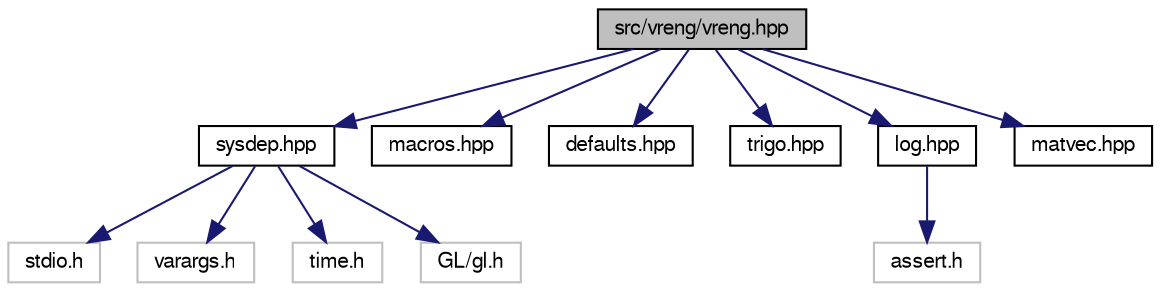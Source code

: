 digraph "src/vreng/vreng.hpp"
{
 // LATEX_PDF_SIZE
  bgcolor="transparent";
  edge [fontname="FreeSans",fontsize="10",labelfontname="FreeSans",labelfontsize="10"];
  node [fontname="FreeSans",fontsize="10",shape=record];
  Node1 [label="src/vreng/vreng.hpp",height=0.2,width=0.4,color="black", fillcolor="grey75", style="filled", fontcolor="black",tooltip=" "];
  Node1 -> Node2 [color="midnightblue",fontsize="10",style="solid",fontname="FreeSans"];
  Node2 [label="sysdep.hpp",height=0.2,width=0.4,color="black",URL="$a00182.html",tooltip=" "];
  Node2 -> Node3 [color="midnightblue",fontsize="10",style="solid",fontname="FreeSans"];
  Node3 [label="stdio.h",height=0.2,width=0.4,color="grey75",tooltip=" "];
  Node2 -> Node4 [color="midnightblue",fontsize="10",style="solid",fontname="FreeSans"];
  Node4 [label="varargs.h",height=0.2,width=0.4,color="grey75",tooltip=" "];
  Node2 -> Node5 [color="midnightblue",fontsize="10",style="solid",fontname="FreeSans"];
  Node5 [label="time.h",height=0.2,width=0.4,color="grey75",tooltip=" "];
  Node2 -> Node6 [color="midnightblue",fontsize="10",style="solid",fontname="FreeSans"];
  Node6 [label="GL/gl.h",height=0.2,width=0.4,color="grey75",tooltip=" "];
  Node1 -> Node7 [color="midnightblue",fontsize="10",style="solid",fontname="FreeSans"];
  Node7 [label="macros.hpp",height=0.2,width=0.4,color="black",URL="$a00047.html",tooltip=" "];
  Node1 -> Node8 [color="midnightblue",fontsize="10",style="solid",fontname="FreeSans"];
  Node8 [label="defaults.hpp",height=0.2,width=0.4,color="black",URL="$a00014.html",tooltip=" "];
  Node1 -> Node9 [color="midnightblue",fontsize="10",style="solid",fontname="FreeSans"];
  Node9 [label="trigo.hpp",height=0.2,width=0.4,color="black",URL="$a00119.html",tooltip=" "];
  Node1 -> Node10 [color="midnightblue",fontsize="10",style="solid",fontname="FreeSans"];
  Node10 [label="log.hpp",height=0.2,width=0.4,color="black",URL="$a00044.html",tooltip=" "];
  Node10 -> Node11 [color="midnightblue",fontsize="10",style="solid",fontname="FreeSans"];
  Node11 [label="assert.h",height=0.2,width=0.4,color="grey75",tooltip=" "];
  Node1 -> Node12 [color="midnightblue",fontsize="10",style="solid",fontname="FreeSans"];
  Node12 [label="matvec.hpp",height=0.2,width=0.4,color="black",URL="$a00053.html",tooltip=" "];
}
